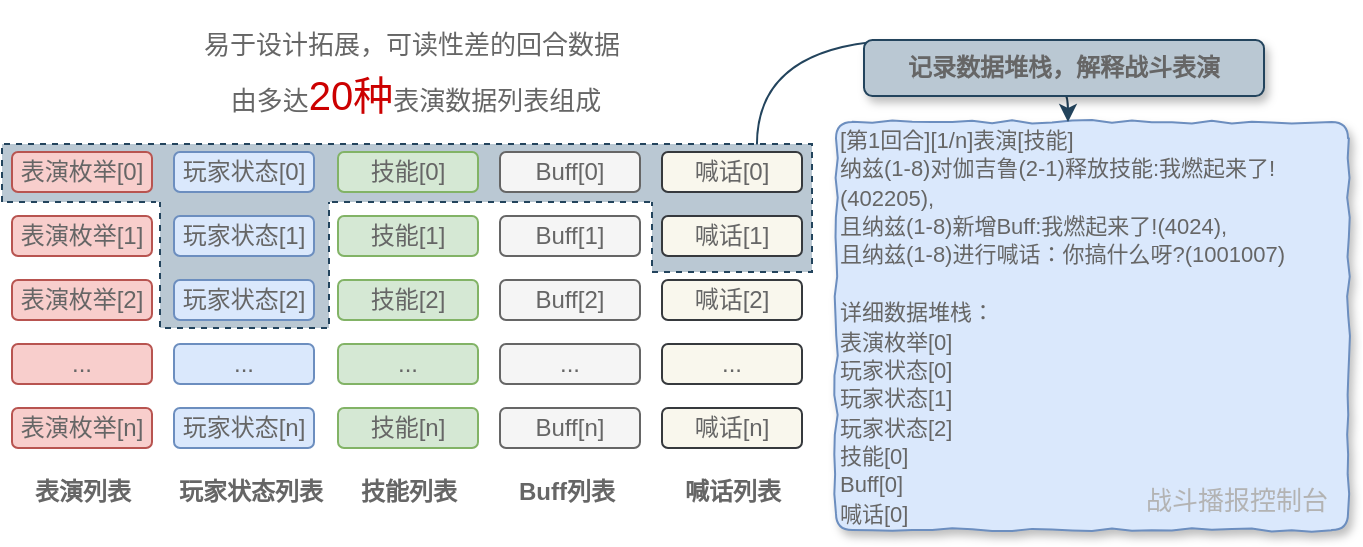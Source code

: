 <mxfile version="12.4.2" type="github" pages="1">
  <diagram id="CppMuLXEz-YhtIaLtme5" name="第 1 页">
    <mxGraphModel dx="981" dy="514" grid="1" gridSize="4" guides="1" tooltips="1" connect="1" arrows="1" fold="1" page="1" pageScale="1" pageWidth="827" pageHeight="1169" math="0" shadow="0">
      <root>
        <mxCell id="0"/>
        <mxCell id="1" parent="0"/>
        <mxCell id="Hk4CvYtxmgZ1zVNIYbQp-56" value="" style="shape=partialRectangle;verticalLabelPosition=bottom;verticalAlign=top;html=1;shape=mxgraph.basic.rect;fillColor2=none;strokeWidth=1;size=20;indent=5;dashed=1;comic=0;labelBackgroundColor=none;fillColor=#bac8d3;fontSize=13;strokeColor=#23445d;top=0;" vertex="1" parent="1">
          <mxGeometry x="440" y="383" width="80" height="37" as="geometry"/>
        </mxCell>
        <mxCell id="Hk4CvYtxmgZ1zVNIYbQp-50" value="" style="shape=partialRectangle;verticalLabelPosition=bottom;verticalAlign=top;html=1;shape=mxgraph.basic.rect;fillColor2=none;strokeWidth=1;size=20;indent=5;dashed=1;comic=0;labelBackgroundColor=none;fillColor=#bac8d3;fontSize=13;strokeColor=#23445d;top=0;" vertex="1" parent="1">
          <mxGeometry x="194" y="383" width="84.5" height="65" as="geometry"/>
        </mxCell>
        <mxCell id="Hk4CvYtxmgZ1zVNIYbQp-47" value="" style="shape=partialRectangle;verticalLabelPosition=bottom;verticalAlign=top;html=1;shape=mxgraph.basic.rect;fillColor2=none;strokeWidth=1;size=20;indent=5;dashed=1;comic=0;labelBackgroundColor=none;fillColor=#bac8d3;fontSize=13;strokeColor=#23445d;bottom=0;" vertex="1" parent="1">
          <mxGeometry x="115" y="356" width="405" height="29" as="geometry"/>
        </mxCell>
        <mxCell id="Hk4CvYtxmgZ1zVNIYbQp-3" value="&lt;font color=&quot;#666666&quot;&gt;表演枚举[0]&lt;/font&gt;" style="rounded=1;whiteSpace=wrap;html=1;fillColor=#f8cecc;strokeColor=#b85450;" vertex="1" parent="1">
          <mxGeometry x="120" y="360" width="70" height="20" as="geometry"/>
        </mxCell>
        <mxCell id="Hk4CvYtxmgZ1zVNIYbQp-8" value="&lt;font color=&quot;#666666&quot;&gt;表演枚举[1]&lt;/font&gt;" style="rounded=1;whiteSpace=wrap;html=1;fillColor=#f8cecc;strokeColor=#b85450;" vertex="1" parent="1">
          <mxGeometry x="120" y="392" width="70" height="20" as="geometry"/>
        </mxCell>
        <mxCell id="Hk4CvYtxmgZ1zVNIYbQp-9" value="&lt;font color=&quot;#666666&quot;&gt;表演枚举[2]&lt;/font&gt;" style="rounded=1;whiteSpace=wrap;html=1;fillColor=#f8cecc;strokeColor=#b85450;" vertex="1" parent="1">
          <mxGeometry x="120" y="424" width="70" height="20" as="geometry"/>
        </mxCell>
        <mxCell id="Hk4CvYtxmgZ1zVNIYbQp-10" value="&lt;font color=&quot;#666666&quot;&gt;...&lt;/font&gt;" style="rounded=1;whiteSpace=wrap;html=1;fillColor=#f8cecc;strokeColor=#b85450;" vertex="1" parent="1">
          <mxGeometry x="120" y="456" width="70" height="20" as="geometry"/>
        </mxCell>
        <mxCell id="Hk4CvYtxmgZ1zVNIYbQp-11" value="&lt;font color=&quot;#666666&quot;&gt;玩家状态[0]&lt;/font&gt;" style="rounded=1;whiteSpace=wrap;html=1;fillColor=#dae8fc;strokeColor=#6c8ebf;" vertex="1" parent="1">
          <mxGeometry x="201" y="360" width="70" height="20" as="geometry"/>
        </mxCell>
        <mxCell id="Hk4CvYtxmgZ1zVNIYbQp-12" value="&lt;font color=&quot;#666666&quot;&gt;玩家状态[1]&lt;/font&gt;" style="rounded=1;whiteSpace=wrap;html=1;fillColor=#dae8fc;strokeColor=#6c8ebf;" vertex="1" parent="1">
          <mxGeometry x="201.0" y="392" width="70" height="20" as="geometry"/>
        </mxCell>
        <mxCell id="Hk4CvYtxmgZ1zVNIYbQp-13" value="&lt;font color=&quot;#666666&quot;&gt;玩家状态[2]&lt;/font&gt;" style="rounded=1;whiteSpace=wrap;html=1;fillColor=#dae8fc;strokeColor=#6c8ebf;" vertex="1" parent="1">
          <mxGeometry x="201.0" y="424" width="70" height="20" as="geometry"/>
        </mxCell>
        <mxCell id="Hk4CvYtxmgZ1zVNIYbQp-14" value="&lt;font color=&quot;#666666&quot;&gt;...&lt;/font&gt;" style="rounded=1;whiteSpace=wrap;html=1;fillColor=#dae8fc;strokeColor=#6c8ebf;" vertex="1" parent="1">
          <mxGeometry x="201.0" y="456" width="70" height="20" as="geometry"/>
        </mxCell>
        <mxCell id="Hk4CvYtxmgZ1zVNIYbQp-15" value="&lt;font color=&quot;#666666&quot;&gt;玩家状态[n]&lt;/font&gt;" style="rounded=1;whiteSpace=wrap;html=1;fillColor=#dae8fc;strokeColor=#6c8ebf;" vertex="1" parent="1">
          <mxGeometry x="201.0" y="488" width="70" height="20" as="geometry"/>
        </mxCell>
        <mxCell id="Hk4CvYtxmgZ1zVNIYbQp-16" value="&lt;font color=&quot;#666666&quot;&gt;表演枚举[n]&lt;br&gt;&lt;/font&gt;" style="rounded=1;whiteSpace=wrap;html=1;fillColor=#f8cecc;strokeColor=#b85450;" vertex="1" parent="1">
          <mxGeometry x="120" y="488" width="70" height="20" as="geometry"/>
        </mxCell>
        <mxCell id="Hk4CvYtxmgZ1zVNIYbQp-17" value="&lt;font color=&quot;#666666&quot;&gt;表演列表&lt;/font&gt;" style="text;html=1;strokeColor=none;fillColor=none;align=center;verticalAlign=middle;whiteSpace=wrap;rounded=0;comic=0;labelBorderColor=none;labelBackgroundColor=none;fontStyle=1" vertex="1" parent="1">
          <mxGeometry x="117.5" y="520" width="75" height="20" as="geometry"/>
        </mxCell>
        <mxCell id="Hk4CvYtxmgZ1zVNIYbQp-18" value="&lt;font color=&quot;#666666&quot;&gt;玩家状态列表&lt;/font&gt;" style="text;html=1;strokeColor=none;fillColor=none;align=center;verticalAlign=middle;whiteSpace=wrap;rounded=0;fontStyle=1" vertex="1" parent="1">
          <mxGeometry x="197.5" y="520" width="82.5" height="20" as="geometry"/>
        </mxCell>
        <mxCell id="Hk4CvYtxmgZ1zVNIYbQp-19" value="&lt;font color=&quot;#666666&quot;&gt;技能[0]&lt;/font&gt;" style="rounded=1;whiteSpace=wrap;html=1;fillColor=#d5e8d4;strokeColor=#82b366;" vertex="1" parent="1">
          <mxGeometry x="283" y="360" width="70" height="20" as="geometry"/>
        </mxCell>
        <mxCell id="Hk4CvYtxmgZ1zVNIYbQp-20" value="&lt;font color=&quot;#666666&quot;&gt;技能[1]&lt;/font&gt;" style="rounded=1;whiteSpace=wrap;html=1;fillColor=#d5e8d4;strokeColor=#82b366;" vertex="1" parent="1">
          <mxGeometry x="283.0" y="392" width="70" height="20" as="geometry"/>
        </mxCell>
        <mxCell id="Hk4CvYtxmgZ1zVNIYbQp-21" value="&lt;font color=&quot;#666666&quot;&gt;技能[2]&lt;/font&gt;" style="rounded=1;whiteSpace=wrap;html=1;fillColor=#d5e8d4;strokeColor=#82b366;" vertex="1" parent="1">
          <mxGeometry x="283.0" y="424" width="70" height="20" as="geometry"/>
        </mxCell>
        <mxCell id="Hk4CvYtxmgZ1zVNIYbQp-22" value="&lt;font color=&quot;#666666&quot;&gt;...&lt;/font&gt;" style="rounded=1;whiteSpace=wrap;html=1;fillColor=#d5e8d4;strokeColor=#82b366;" vertex="1" parent="1">
          <mxGeometry x="283.0" y="456" width="70" height="20" as="geometry"/>
        </mxCell>
        <mxCell id="Hk4CvYtxmgZ1zVNIYbQp-23" value="&lt;font color=&quot;#666666&quot;&gt;技能[n]&lt;/font&gt;" style="rounded=1;whiteSpace=wrap;html=1;fillColor=#d5e8d4;strokeColor=#82b366;" vertex="1" parent="1">
          <mxGeometry x="283.0" y="488" width="70" height="20" as="geometry"/>
        </mxCell>
        <mxCell id="Hk4CvYtxmgZ1zVNIYbQp-24" value="&lt;font color=&quot;#666666&quot;&gt;技能列表&lt;/font&gt;" style="text;html=1;strokeColor=none;fillColor=none;align=center;verticalAlign=middle;whiteSpace=wrap;rounded=0;fontStyle=1" vertex="1" parent="1">
          <mxGeometry x="276.75" y="520" width="82.5" height="20" as="geometry"/>
        </mxCell>
        <mxCell id="Hk4CvYtxmgZ1zVNIYbQp-26" value="&lt;font color=&quot;#666666&quot;&gt;Buff[0]&lt;/font&gt;" style="rounded=1;whiteSpace=wrap;html=1;fillColor=#f5f5f5;strokeColor=#666666;fontColor=#333333;" vertex="1" parent="1">
          <mxGeometry x="364" y="360" width="70" height="20" as="geometry"/>
        </mxCell>
        <mxCell id="Hk4CvYtxmgZ1zVNIYbQp-27" value="&lt;font color=&quot;#666666&quot;&gt;Buff[1]&lt;/font&gt;" style="rounded=1;whiteSpace=wrap;html=1;fillColor=#f5f5f5;strokeColor=#666666;fontColor=#333333;" vertex="1" parent="1">
          <mxGeometry x="364.0" y="392" width="70" height="20" as="geometry"/>
        </mxCell>
        <mxCell id="Hk4CvYtxmgZ1zVNIYbQp-28" value="&lt;font color=&quot;#666666&quot;&gt;Buff[2]&lt;/font&gt;" style="rounded=1;whiteSpace=wrap;html=1;fillColor=#f5f5f5;strokeColor=#666666;fontColor=#333333;" vertex="1" parent="1">
          <mxGeometry x="364.0" y="424" width="70" height="20" as="geometry"/>
        </mxCell>
        <mxCell id="Hk4CvYtxmgZ1zVNIYbQp-29" value="&lt;font color=&quot;#666666&quot;&gt;...&lt;/font&gt;" style="rounded=1;whiteSpace=wrap;html=1;fillColor=#f5f5f5;strokeColor=#666666;fontColor=#333333;" vertex="1" parent="1">
          <mxGeometry x="364.0" y="456" width="70" height="20" as="geometry"/>
        </mxCell>
        <mxCell id="Hk4CvYtxmgZ1zVNIYbQp-30" value="&lt;font color=&quot;#666666&quot;&gt;Buff[n]&lt;/font&gt;" style="rounded=1;whiteSpace=wrap;html=1;fillColor=#f5f5f5;strokeColor=#666666;fontColor=#333333;" vertex="1" parent="1">
          <mxGeometry x="364.0" y="488" width="70" height="20" as="geometry"/>
        </mxCell>
        <mxCell id="Hk4CvYtxmgZ1zVNIYbQp-31" value="&lt;font color=&quot;#666666&quot;&gt;Buff列表&lt;/font&gt;" style="text;html=1;strokeColor=none;fillColor=none;align=center;verticalAlign=middle;whiteSpace=wrap;rounded=0;fontStyle=1" vertex="1" parent="1">
          <mxGeometry x="356.25" y="520" width="82.5" height="20" as="geometry"/>
        </mxCell>
        <mxCell id="Hk4CvYtxmgZ1zVNIYbQp-32" value="&lt;p style=&quot;font-size: 13px&quot;&gt;&lt;font color=&quot;#666666&quot; style=&quot;font-size: 13px&quot;&gt;易于设计拓展，可读性差的回合数据&lt;/font&gt;&lt;/p&gt;" style="text;html=1;strokeColor=none;fillColor=none;align=center;verticalAlign=middle;whiteSpace=wrap;rounded=0;comic=0;fontSize=13;" vertex="1" parent="1">
          <mxGeometry x="200" y="295.5" width="240" height="20" as="geometry"/>
        </mxCell>
        <mxCell id="Hk4CvYtxmgZ1zVNIYbQp-34" value="&lt;p&gt;&lt;span style=&quot;color: rgb(102 , 102 , 102) ; font-size: 13px&quot;&gt;由多达&lt;/span&gt;&lt;font style=&quot;font-size: 20px&quot; color=&quot;#cc0000&quot;&gt;20种&lt;/font&gt;&lt;span style=&quot;color: rgb(102 , 102 , 102) ; font-size: 13px&quot;&gt;表演数据列表组成&lt;/span&gt;&lt;/p&gt;" style="text;html=1;strokeColor=none;fillColor=none;align=center;verticalAlign=middle;whiteSpace=wrap;rounded=0;comic=0;" vertex="1" parent="1">
          <mxGeometry x="212.25" y="320.5" width="220" height="20" as="geometry"/>
        </mxCell>
        <mxCell id="Hk4CvYtxmgZ1zVNIYbQp-35" value="&lt;font color=&quot;#666666&quot;&gt;喊话[0]&lt;/font&gt;" style="rounded=1;whiteSpace=wrap;html=1;fillColor=#f9f7ed;strokeColor=#36393d;" vertex="1" parent="1">
          <mxGeometry x="445" y="360" width="70" height="20" as="geometry"/>
        </mxCell>
        <mxCell id="Hk4CvYtxmgZ1zVNIYbQp-36" value="&lt;font color=&quot;#666666&quot;&gt;喊话[1]&lt;/font&gt;" style="rounded=1;whiteSpace=wrap;html=1;fillColor=#f9f7ed;strokeColor=#36393d;" vertex="1" parent="1">
          <mxGeometry x="445" y="392" width="70" height="20" as="geometry"/>
        </mxCell>
        <mxCell id="Hk4CvYtxmgZ1zVNIYbQp-37" value="&lt;font color=&quot;#666666&quot;&gt;喊话[2]&lt;/font&gt;" style="rounded=1;whiteSpace=wrap;html=1;fillColor=#f9f7ed;strokeColor=#36393d;" vertex="1" parent="1">
          <mxGeometry x="445" y="424" width="70" height="20" as="geometry"/>
        </mxCell>
        <mxCell id="Hk4CvYtxmgZ1zVNIYbQp-38" value="&lt;font color=&quot;#666666&quot;&gt;...&lt;/font&gt;" style="rounded=1;whiteSpace=wrap;html=1;fillColor=#f9f7ed;strokeColor=#36393d;" vertex="1" parent="1">
          <mxGeometry x="445" y="456" width="70" height="20" as="geometry"/>
        </mxCell>
        <mxCell id="Hk4CvYtxmgZ1zVNIYbQp-39" value="&lt;font color=&quot;#666666&quot;&gt;喊话[n]&lt;/font&gt;" style="rounded=1;whiteSpace=wrap;html=1;fillColor=#f9f7ed;strokeColor=#36393d;" vertex="1" parent="1">
          <mxGeometry x="445" y="488" width="70" height="20" as="geometry"/>
        </mxCell>
        <mxCell id="Hk4CvYtxmgZ1zVNIYbQp-40" value="&lt;font color=&quot;#666666&quot;&gt;喊话列表&lt;/font&gt;" style="text;html=1;strokeColor=none;fillColor=none;align=center;verticalAlign=middle;whiteSpace=wrap;rounded=0;fontStyle=1" vertex="1" parent="1">
          <mxGeometry x="438.75" y="520" width="82.5" height="20" as="geometry"/>
        </mxCell>
        <mxCell id="Hk4CvYtxmgZ1zVNIYbQp-54" value="&lt;font style=&quot;font-size: 11px&quot;&gt;&lt;font color=&quot;#666666&quot; style=&quot;font-size: 11px&quot;&gt;[第1回合][1/n]表演[技能]&lt;br style=&quot;font-size: 11px&quot;&gt;&lt;div style=&quot;font-size: 11px&quot;&gt;&lt;/div&gt;纳兹(1-8)对伽吉鲁(2-1)释放技能:我燃起来了!(402205),&lt;br style=&quot;font-size: 11px&quot;&gt;且纳兹(1-8)新增Buff:我燃起来了!(4024),&lt;br style=&quot;font-size: 11px&quot;&gt;且纳兹(1-8)进行喊话：你搞什么呀?(1001007)&lt;br&gt;&lt;/font&gt;&lt;/font&gt;&lt;font color=&quot;#666666&quot; style=&quot;font-size: 11px&quot;&gt;&lt;font style=&quot;font-size: 11px&quot;&gt;&lt;br&gt;详细数据堆栈：&lt;br&gt;表演枚举[0]&lt;br&gt;&lt;/font&gt;&lt;/font&gt;&lt;span style=&quot;color: rgb(102 , 102 , 102) ; font-size: 11px&quot;&gt;玩家状态[0]&lt;br&gt;&lt;/span&gt;&lt;span style=&quot;color: rgb(102 , 102 , 102) ; font-size: 11px&quot;&gt;玩家状态[1]&lt;br&gt;&lt;/span&gt;&lt;span style=&quot;color: rgb(102 , 102 , 102) ; font-size: 11px&quot;&gt;玩家状态[2]&lt;br&gt;&lt;/span&gt;&lt;span style=&quot;color: rgb(102 , 102 , 102) ; font-size: 11px&quot;&gt;技能[0]&lt;br&gt;&lt;/span&gt;&lt;span style=&quot;color: rgb(102 , 102 , 102) ; font-size: 11px&quot;&gt;Buff[0]&lt;br&gt;&lt;/span&gt;&lt;span style=&quot;color: rgb(102 , 102 , 102) ; font-size: 11px&quot;&gt;喊话[0]&lt;/span&gt;&lt;font color=&quot;#666666&quot; style=&quot;font-size: 11px&quot;&gt;&lt;br&gt;&lt;/font&gt;" style="text;html=1;align=left;verticalAlign=middle;whiteSpace=wrap;rounded=1;shadow=1;comic=1;glass=0;fillColor=#dae8fc;strokeColor=#6c8ebf;arcSize=4;" vertex="1" parent="1">
          <mxGeometry x="532" y="345" width="256" height="204" as="geometry"/>
        </mxCell>
        <mxCell id="Hk4CvYtxmgZ1zVNIYbQp-59" value="" style="endArrow=none;dashed=1;html=1;fontSize=13;fontColor=#F8CECC;strokeColor=#23445D;" edge="1" parent="1">
          <mxGeometry width="50" height="50" relative="1" as="geometry">
            <mxPoint x="117.5" y="385" as="sourcePoint"/>
            <mxPoint x="192" y="385" as="targetPoint"/>
          </mxGeometry>
        </mxCell>
        <mxCell id="Hk4CvYtxmgZ1zVNIYbQp-60" value="" style="endArrow=none;dashed=1;html=1;fontSize=13;fontColor=#F8CECC;strokeColor=#23445D;entryX=0.802;entryY=1;entryDx=0;entryDy=0;entryPerimeter=0;" edge="1" parent="1" target="Hk4CvYtxmgZ1zVNIYbQp-47">
          <mxGeometry width="50" height="50" relative="1" as="geometry">
            <mxPoint x="280" y="385" as="sourcePoint"/>
            <mxPoint x="354.5" y="385" as="targetPoint"/>
          </mxGeometry>
        </mxCell>
        <mxCell id="Hk4CvYtxmgZ1zVNIYbQp-63" style="edgeStyle=orthogonalEdgeStyle;rounded=0;orthogonalLoop=1;jettySize=auto;html=1;entryX=0.932;entryY=0.01;entryDx=0;entryDy=0;entryPerimeter=0;strokeColor=#23445D;fontSize=13;fontColor=#F8CECC;curved=1;startArrow=classic;startFill=1;endArrow=none;endFill=0;" edge="1" parent="1" source="Hk4CvYtxmgZ1zVNIYbQp-54" target="Hk4CvYtxmgZ1zVNIYbQp-47">
          <mxGeometry relative="1" as="geometry">
            <mxPoint x="652" y="356" as="sourcePoint"/>
            <Array as="points">
              <mxPoint x="648" y="304"/>
              <mxPoint x="493" y="304"/>
            </Array>
          </mxGeometry>
        </mxCell>
        <mxCell id="Hk4CvYtxmgZ1zVNIYbQp-62" value="&lt;font color=&quot;#666666&quot;&gt;记录数据堆栈，解释战斗表演&lt;/font&gt;" style="text;html=1;align=center;verticalAlign=middle;whiteSpace=wrap;rounded=1;shadow=1;comic=0;glass=0;fillColor=#bac8d3;strokeColor=#23445d;fontStyle=1" vertex="1" parent="1">
          <mxGeometry x="546" y="304" width="200" height="28" as="geometry"/>
        </mxCell>
        <mxCell id="Hk4CvYtxmgZ1zVNIYbQp-65" value="&lt;p style=&quot;font-size: 13px&quot;&gt;&lt;font style=&quot;font-size: 13px&quot; color=&quot;#b3b3b3&quot;&gt;战斗播报控制台&lt;/font&gt;&lt;/p&gt;" style="text;html=1;strokeColor=none;fillColor=none;align=right;verticalAlign=middle;whiteSpace=wrap;rounded=0;comic=0;fontSize=13;" vertex="1" parent="1">
          <mxGeometry x="540" y="524" width="240" height="20" as="geometry"/>
        </mxCell>
      </root>
    </mxGraphModel>
  </diagram>
</mxfile>
